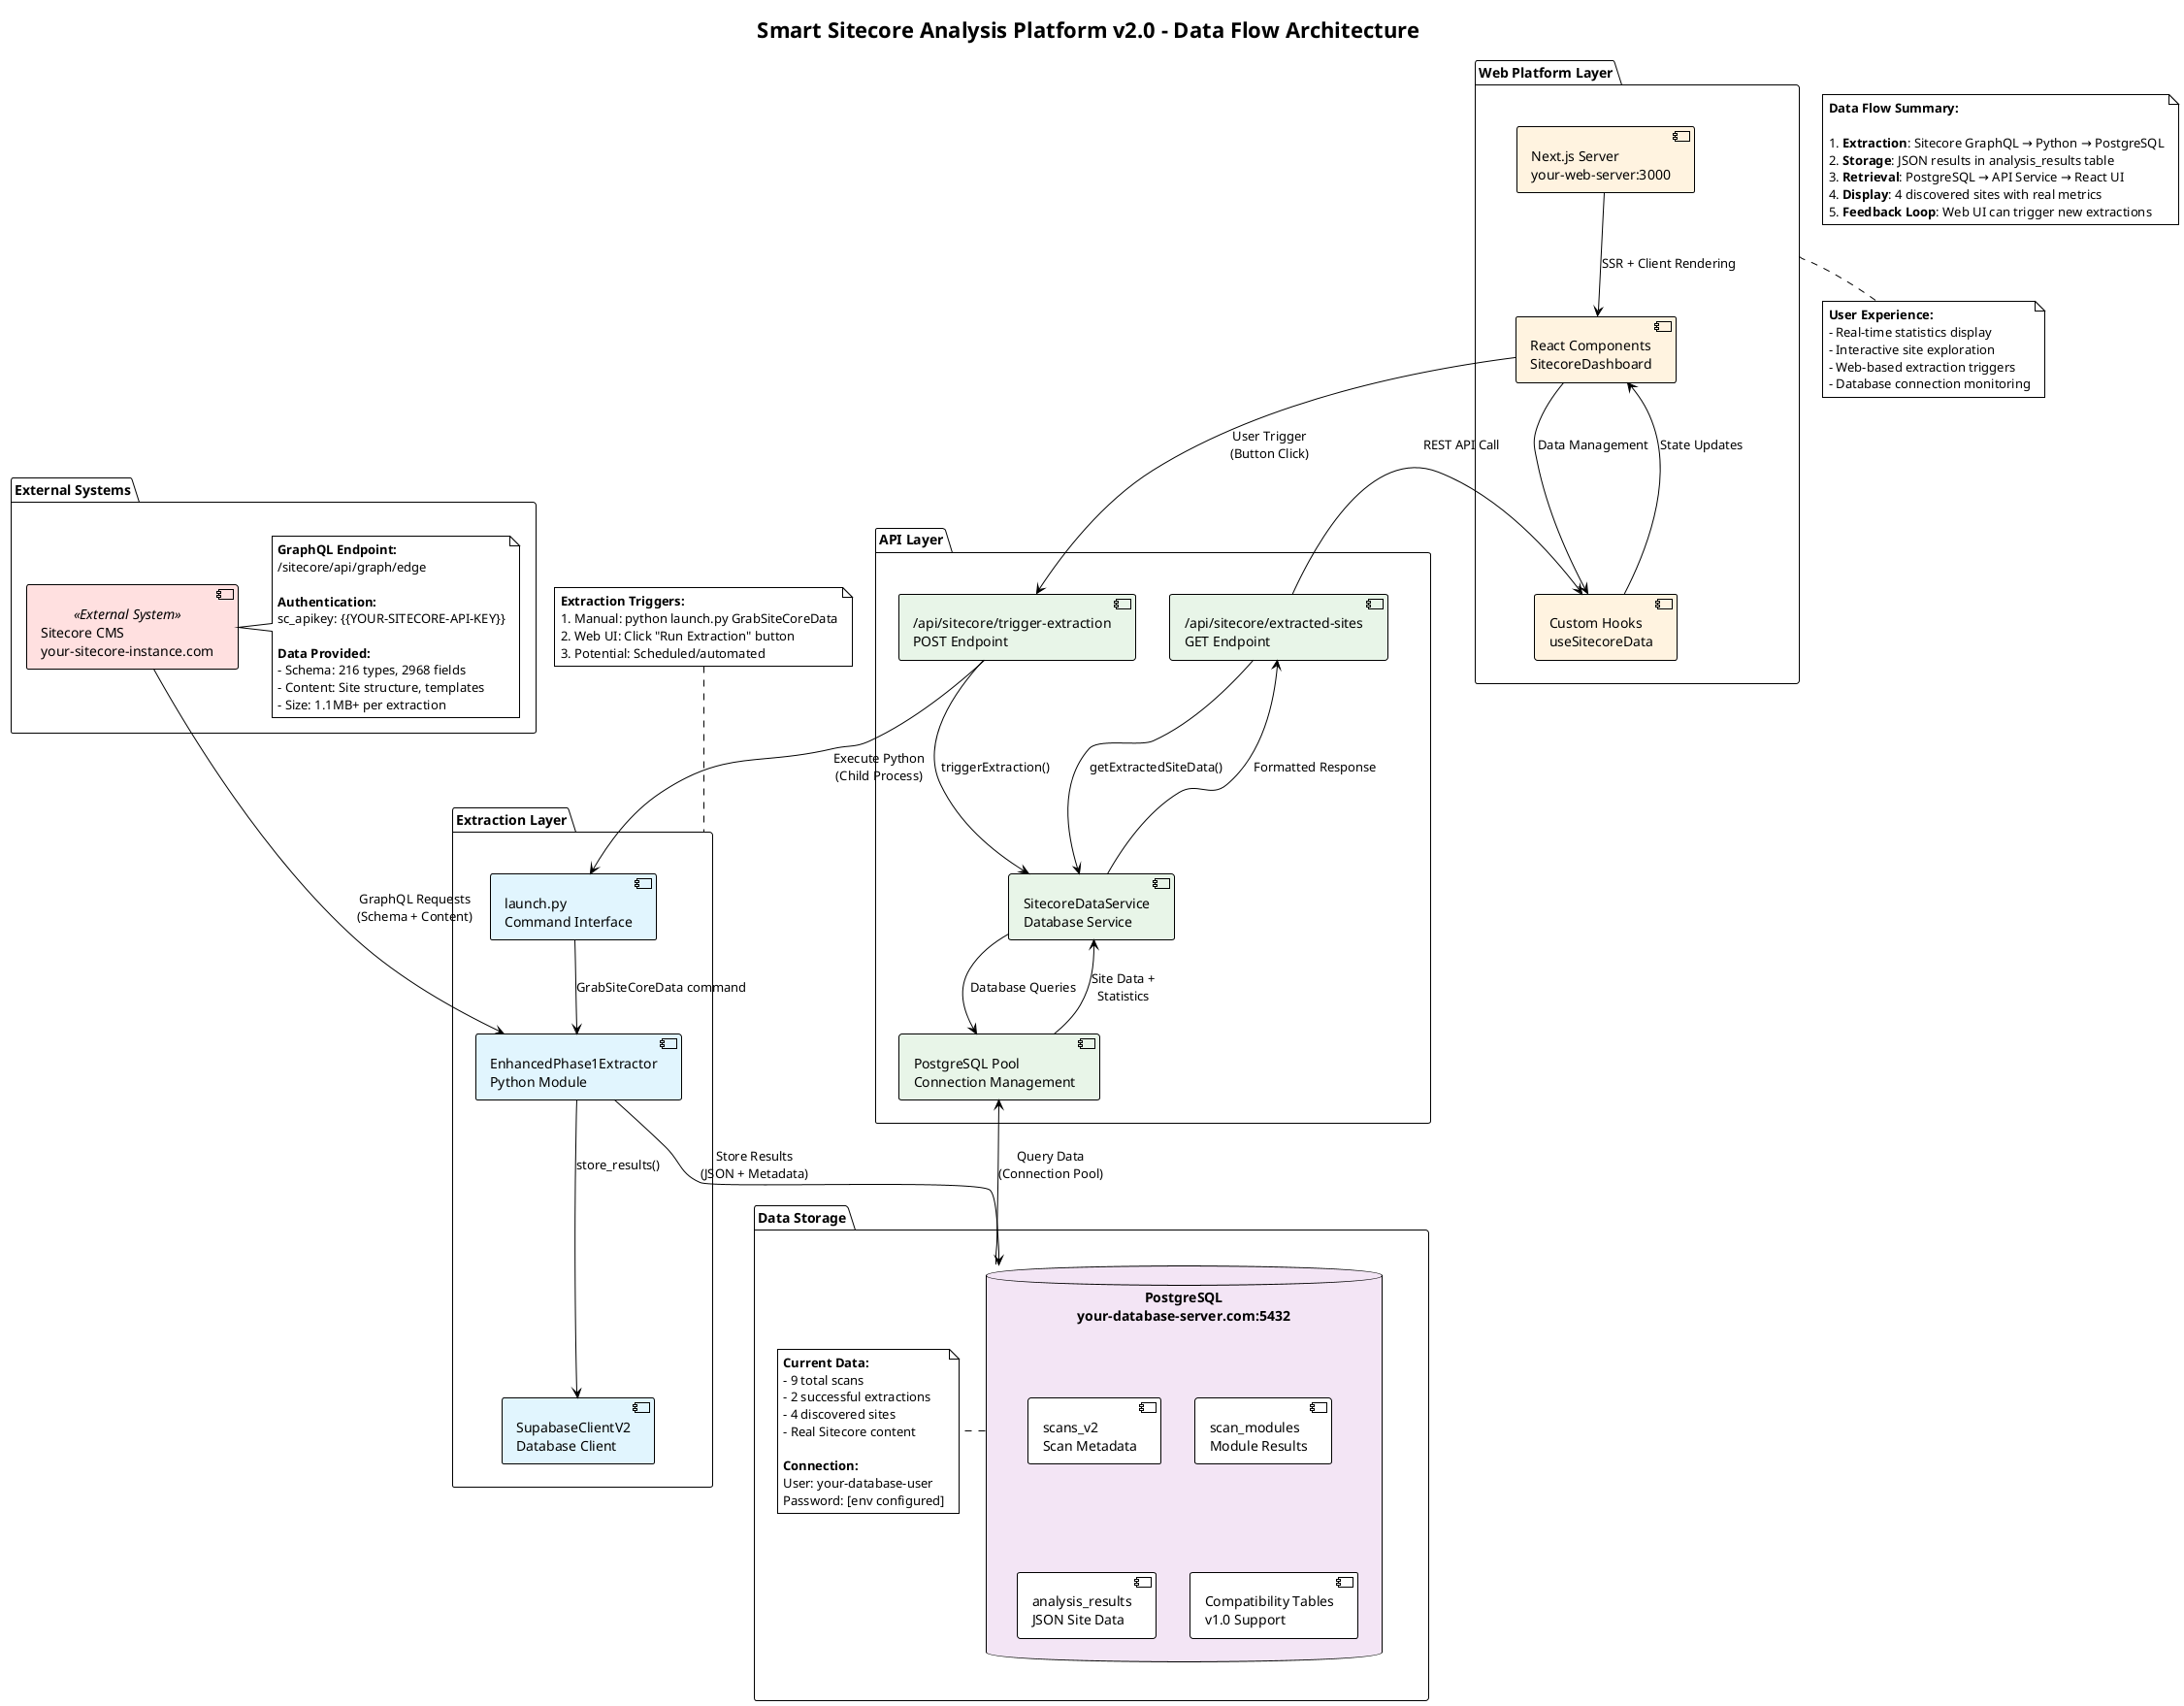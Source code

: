 @startuml Smart Sitecore Analysis - Data Flow Architecture
!theme plain
title Smart Sitecore Analysis Platform v2.0 - Data Flow Architecture

!define RECTANGLE_COLOR #E1F5FE
!define DATABASE_COLOR #F3E5F5
!define API_COLOR #E8F5E8
!define UI_COLOR #FFF3E0

package "External Systems" {
  [Sitecore CMS\nyour-sitecore-instance.com] as sitecore <<External System>> #FFE0E0
  note right of sitecore
    **GraphQL Endpoint:**
    /sitecore/api/graph/edge

    **Authentication:**
    sc_apikey: {{YOUR-SITECORE-API-KEY}}

    **Data Provided:**
    - Schema: 216 types, 2968 fields
    - Content: Site structure, templates
    - Size: 1.1MB+ per extraction
  end note
}

package "Extraction Layer" as extraction {
  [launch.py\nCommand Interface] as launcher RECTANGLE_COLOR
  [EnhancedPhase1Extractor\nPython Module] as extractor RECTANGLE_COLOR
  [SupabaseClientV2\nDatabase Client] as dbclient RECTANGLE_COLOR

  launcher -down-> extractor : "GrabSiteCoreData command"
  extractor -down-> dbclient : "store_results()"
}

package "Data Storage" as storage {
  database "PostgreSQL\nyour-database-server.com:5432" as postgres DATABASE_COLOR {
    [scans_v2\nScan Metadata] as scans_table
    [scan_modules\nModule Results] as modules_table
    [analysis_results\nJSON Site Data] as results_table
    [Compatibility Tables\nv1.0 Support] as v1_tables
  }

  note right of postgres
    **Current Data:**
    - 9 total scans
    - 2 successful extractions
    - 4 discovered sites
    - Real Sitecore content

    **Connection:**
    User: your-database-user
    Password: [env configured]
  end note
}

package "Web Platform Layer" as webplatform {
  [Next.js Server\nyour-web-server:3000] as nextjs UI_COLOR
  [React Components\nSitecoreDashboard] as react UI_COLOR
  [Custom Hooks\nuseSitecoreData] as hooks UI_COLOR

  nextjs -down-> react : "SSR + Client Rendering"
  react -down-> hooks : "Data Management"
}

package "API Layer" as api {
  [/api/sitecore/extracted-sites\nGET Endpoint] as dataapi API_COLOR
  [/api/sitecore/trigger-extraction\nPOST Endpoint] as triggerapi API_COLOR
  [SitecoreDataService\nDatabase Service] as service API_COLOR
  [PostgreSQL Pool\nConnection Management] as pool API_COLOR

  dataapi -down-> service : "getExtractedSiteData()"
  triggerapi -down-> service : "triggerExtraction()"
  service -down-> pool : "Database Queries"
}

' Data Flow Connections
sitecore -down-> extractor : "GraphQL Requests\n(Schema + Content)"
extractor -down-> postgres : "Store Results\n(JSON + Metadata)"
postgres -up-> pool : "Query Data\n(Connection Pool)"
pool -up-> service : "Site Data +\nStatistics"
service -up-> dataapi : "Formatted Response"
dataapi -up-> hooks : "REST API Call"
hooks -up-> react : "State Updates"

' Web Extraction Flow
react -down-> triggerapi : "User Trigger\n(Button Click)"
triggerapi -down-> launcher : "Execute Python\n(Child Process)"

' Data Types and Flow Labels
sitecore -[hidden]-> extraction
extraction -[hidden]-> storage
storage -[hidden]-> api
api -[hidden]-> webplatform

note top of extraction
  **Extraction Triggers:**
  1. Manual: python launch.py GrabSiteCoreData
  2. Web UI: Click "Run Extraction" button
  3. Potential: Scheduled/automated
end note

note bottom of webplatform
  **User Experience:**
  - Real-time statistics display
  - Interactive site exploration
  - Web-based extraction triggers
  - Database connection monitoring
end note

note as DataFlowNote
  **Data Flow Summary:**

  1. **Extraction**: Sitecore GraphQL → Python → PostgreSQL
  2. **Storage**: JSON results in analysis_results table
  3. **Retrieval**: PostgreSQL → API Service → React UI
  4. **Display**: 4 discovered sites with real metrics
  5. **Feedback Loop**: Web UI can trigger new extractions
end note

@enduml